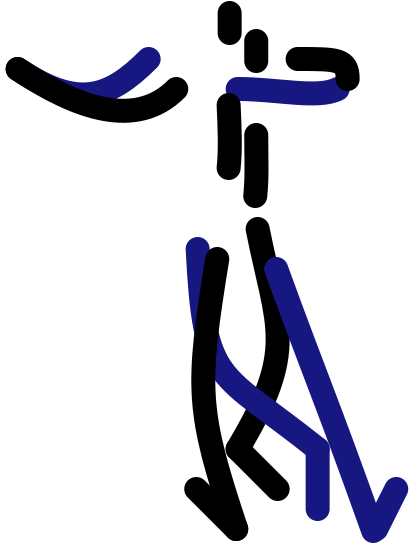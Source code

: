<?xml version="1.0" encoding="UTF-8"?>
<dia:diagram xmlns:dia="http://www.lysator.liu.se/~alla/dia/">
  <dia:layer name="old" visible="false" connectable="false">
    <dia:object type="Standard - BezierLine" version="0" id="O0">
      <dia:attribute name="obj_pos">
        <dia:point val="152.5,12"/>
      </dia:attribute>
      <dia:attribute name="obj_bb">
        <dia:rectangle val="151.9,11.241;156.759,12.822"/>
      </dia:attribute>
      <dia:attribute name="bez_points">
        <dia:point val="152.5,12"/>
        <dia:point val="153.5,12"/>
        <dia:point val="154.5,12.5"/>
        <dia:point val="156,12"/>
      </dia:attribute>
      <dia:attribute name="corner_types">
        <dia:enum val="0"/>
        <dia:enum val="0"/>
      </dia:attribute>
      <dia:attribute name="line_color">
        <dia:color val="#171782ff"/>
      </dia:attribute>
      <dia:attribute name="line_width">
        <dia:real val="1.2"/>
      </dia:attribute>
      <dia:attribute name="line_caps">
        <dia:enum val="1"/>
      </dia:attribute>
    </dia:object>
    <dia:object type="Standard - BezierLine" version="0" id="O1">
      <dia:attribute name="obj_pos">
        <dia:point val="154,11"/>
      </dia:attribute>
      <dia:attribute name="obj_bb">
        <dia:rectangle val="153.195,10.195;157.1,11.822"/>
      </dia:attribute>
      <dia:attribute name="bez_points">
        <dia:point val="154,11"/>
        <dia:point val="155,11.5"/>
        <dia:point val="155,11"/>
        <dia:point val="156.5,11"/>
      </dia:attribute>
      <dia:attribute name="corner_types">
        <dia:enum val="0"/>
        <dia:enum val="0"/>
      </dia:attribute>
      <dia:attribute name="line_width">
        <dia:real val="1.2"/>
      </dia:attribute>
      <dia:attribute name="line_caps">
        <dia:enum val="1"/>
      </dia:attribute>
    </dia:object>
    <dia:group>
      <dia:attribute name="meta">
        <dia:composite type="dict"/>
      </dia:attribute>
      <dia:attribute name="matrix"/>
      <dia:object type="stickman3d - head-gray" version="1" id="O2">
        <dia:attribute name="obj_pos">
          <dia:point val="148,3"/>
        </dia:attribute>
        <dia:attribute name="obj_bb">
          <dia:rectangle val="147.9,2.9;152.216,9.1"/>
        </dia:attribute>
        <dia:attribute name="meta">
          <dia:composite type="dict"/>
        </dia:attribute>
        <dia:attribute name="elem_corner">
          <dia:point val="148,3"/>
        </dia:attribute>
        <dia:attribute name="elem_width">
          <dia:real val="4.116"/>
        </dia:attribute>
        <dia:attribute name="elem_height">
          <dia:real val="6.0"/>
        </dia:attribute>
        <dia:attribute name="line_width">
          <dia:real val="0.1"/>
        </dia:attribute>
        <dia:attribute name="line_colour">
          <dia:color val="#000000ff"/>
        </dia:attribute>
        <dia:attribute name="fill_colour">
          <dia:color val="#ffffffff"/>
        </dia:attribute>
        <dia:attribute name="show_background">
          <dia:boolean val="true"/>
        </dia:attribute>
        <dia:attribute name="line_style">
          <dia:enum val="0"/>
          <dia:real val="1"/>
        </dia:attribute>
        <dia:attribute name="flip_horizontal">
          <dia:boolean val="false"/>
        </dia:attribute>
        <dia:attribute name="flip_vertical">
          <dia:boolean val="false"/>
        </dia:attribute>
        <dia:attribute name="subscale">
          <dia:real val="1"/>
        </dia:attribute>
      </dia:object>
      <dia:group>
        <dia:attribute name="meta">
          <dia:composite type="dict"/>
        </dia:attribute>
        <dia:attribute name="matrix"/>
        <dia:object type="Standard - BezierLine" version="0" id="O3">
          <dia:attribute name="obj_pos">
            <dia:point val="152,19"/>
          </dia:attribute>
          <dia:attribute name="obj_bb">
            <dia:rectangle val="151.31,18.309;154.69,31.691"/>
          </dia:attribute>
          <dia:attribute name="bez_points">
            <dia:point val="152,19"/>
            <dia:point val="153,25"/>
            <dia:point val="153,25"/>
            <dia:point val="154,31"/>
          </dia:attribute>
          <dia:attribute name="corner_types">
            <dia:enum val="0"/>
            <dia:enum val="0"/>
          </dia:attribute>
          <dia:attribute name="line_width">
            <dia:real val="1.2"/>
          </dia:attribute>
          <dia:attribute name="line_caps">
            <dia:enum val="1"/>
          </dia:attribute>
        </dia:object>
        <dia:object type="Standard - Line" version="0" id="O4">
          <dia:attribute name="obj_pos">
            <dia:point val="154,31"/>
          </dia:attribute>
          <dia:attribute name="obj_bb">
            <dia:rectangle val="153.151,30.151;156.849,33.849"/>
          </dia:attribute>
          <dia:attribute name="conn_endpoints">
            <dia:point val="154,31"/>
            <dia:point val="156,33"/>
          </dia:attribute>
          <dia:attribute name="numcp">
            <dia:int val="1"/>
          </dia:attribute>
          <dia:attribute name="line_width">
            <dia:real val="1.2"/>
          </dia:attribute>
          <dia:attribute name="line_caps">
            <dia:enum val="1"/>
          </dia:attribute>
        </dia:object>
      </dia:group>
      <dia:group>
        <dia:attribute name="meta">
          <dia:composite type="dict"/>
        </dia:attribute>
        <dia:attribute name="matrix"/>
        <dia:object type="Standard - BezierLine" version="0" id="O5">
          <dia:attribute name="obj_pos">
            <dia:point val="148,18"/>
          </dia:attribute>
          <dia:attribute name="obj_bb">
            <dia:rectangle val="147.4,17.4;150.805,31.305"/>
          </dia:attribute>
          <dia:attribute name="bez_points">
            <dia:point val="148,18"/>
            <dia:point val="148,24.5"/>
            <dia:point val="148,26.5"/>
            <dia:point val="150,30.5"/>
          </dia:attribute>
          <dia:attribute name="corner_types">
            <dia:enum val="0"/>
            <dia:enum val="0"/>
          </dia:attribute>
          <dia:attribute name="line_color">
            <dia:color val="#171782ff"/>
          </dia:attribute>
          <dia:attribute name="line_width">
            <dia:real val="1.2"/>
          </dia:attribute>
          <dia:attribute name="line_caps">
            <dia:enum val="1"/>
          </dia:attribute>
        </dia:object>
        <dia:object type="Standard - Line" version="0" id="O6">
          <dia:attribute name="obj_pos">
            <dia:point val="150,30.5"/>
          </dia:attribute>
          <dia:attribute name="obj_bb">
            <dia:rectangle val="149.4,29.9;150.6,34.1"/>
          </dia:attribute>
          <dia:attribute name="conn_endpoints">
            <dia:point val="150,30.5"/>
            <dia:point val="150,33.5"/>
          </dia:attribute>
          <dia:attribute name="numcp">
            <dia:int val="1"/>
          </dia:attribute>
          <dia:attribute name="line_color">
            <dia:color val="#171782ff"/>
          </dia:attribute>
          <dia:attribute name="line_width">
            <dia:real val="1.2"/>
          </dia:attribute>
          <dia:attribute name="line_caps">
            <dia:enum val="1"/>
          </dia:attribute>
        </dia:object>
      </dia:group>
      <dia:group>
        <dia:attribute name="meta">
          <dia:composite type="dict"/>
        </dia:attribute>
        <dia:attribute name="matrix"/>
        <dia:object type="stickman3d - pelvis-gray-060" version="1" id="O7">
          <dia:attribute name="obj_pos">
            <dia:point val="146.5,16"/>
          </dia:attribute>
          <dia:attribute name="obj_bb">
            <dia:rectangle val="146.396,15.898;153.206,20.515"/>
          </dia:attribute>
          <dia:attribute name="meta">
            <dia:composite type="dict"/>
          </dia:attribute>
          <dia:attribute name="elem_corner">
            <dia:point val="146.5,16"/>
          </dia:attribute>
          <dia:attribute name="elem_width">
            <dia:real val="6.6"/>
          </dia:attribute>
          <dia:attribute name="elem_height">
            <dia:real val="4.4"/>
          </dia:attribute>
          <dia:attribute name="line_width">
            <dia:real val="0.1"/>
          </dia:attribute>
          <dia:attribute name="line_colour">
            <dia:color val="#000000ff"/>
          </dia:attribute>
          <dia:attribute name="fill_colour">
            <dia:color val="#ffffffff"/>
          </dia:attribute>
          <dia:attribute name="show_background">
            <dia:boolean val="true"/>
          </dia:attribute>
          <dia:attribute name="line_style">
            <dia:enum val="0"/>
            <dia:real val="1"/>
          </dia:attribute>
          <dia:attribute name="flip_horizontal">
            <dia:boolean val="false"/>
          </dia:attribute>
          <dia:attribute name="flip_vertical">
            <dia:boolean val="false"/>
          </dia:attribute>
          <dia:attribute name="subscale">
            <dia:real val="1"/>
          </dia:attribute>
        </dia:object>
        <dia:object type="Standard - Line" version="0" id="O8">
          <dia:attribute name="obj_pos">
            <dia:point val="150,15"/>
          </dia:attribute>
          <dia:attribute name="obj_bb">
            <dia:rectangle val="149.4,14.4;150.6,16.6"/>
          </dia:attribute>
          <dia:attribute name="conn_endpoints">
            <dia:point val="150,15"/>
            <dia:point val="150,16"/>
          </dia:attribute>
          <dia:attribute name="numcp">
            <dia:int val="1"/>
          </dia:attribute>
          <dia:attribute name="line_width">
            <dia:real val="1.2"/>
          </dia:attribute>
          <dia:attribute name="line_caps">
            <dia:enum val="1"/>
          </dia:attribute>
        </dia:object>
        <dia:object type="stickman3d - torax-gray-060" version="1" id="O9">
          <dia:attribute name="obj_pos">
            <dia:point val="145.5,10"/>
          </dia:attribute>
          <dia:attribute name="obj_bb">
            <dia:rectangle val="144.998,9.9;154.718,15.604"/>
          </dia:attribute>
          <dia:attribute name="meta">
            <dia:composite type="dict"/>
          </dia:attribute>
          <dia:attribute name="elem_corner">
            <dia:point val="145.5,10"/>
          </dia:attribute>
          <dia:attribute name="elem_width">
            <dia:real val="8.358"/>
          </dia:attribute>
          <dia:attribute name="elem_height">
            <dia:real val="5.3"/>
          </dia:attribute>
          <dia:attribute name="line_width">
            <dia:real val="0.1"/>
          </dia:attribute>
          <dia:attribute name="line_colour">
            <dia:color val="#000000ff"/>
          </dia:attribute>
          <dia:attribute name="fill_colour">
            <dia:color val="#ffffffff"/>
          </dia:attribute>
          <dia:attribute name="show_background">
            <dia:boolean val="true"/>
          </dia:attribute>
          <dia:attribute name="line_style">
            <dia:enum val="0"/>
            <dia:real val="1"/>
          </dia:attribute>
          <dia:attribute name="flip_horizontal">
            <dia:boolean val="false"/>
          </dia:attribute>
          <dia:attribute name="flip_vertical">
            <dia:boolean val="false"/>
          </dia:attribute>
          <dia:attribute name="subscale">
            <dia:real val="1"/>
          </dia:attribute>
        </dia:object>
      </dia:group>
    </dia:group>
    <dia:object type="stickman3d - head-white" version="1" id="O10">
      <dia:attribute name="obj_pos">
        <dia:point val="150.5,4"/>
      </dia:attribute>
      <dia:attribute name="obj_bb">
        <dia:rectangle val="150.4,3.9;154.716,10.1"/>
      </dia:attribute>
      <dia:attribute name="meta">
        <dia:composite type="dict"/>
      </dia:attribute>
      <dia:attribute name="elem_corner">
        <dia:point val="150.5,4"/>
      </dia:attribute>
      <dia:attribute name="elem_width">
        <dia:real val="4.116"/>
      </dia:attribute>
      <dia:attribute name="elem_height">
        <dia:real val="6.0"/>
      </dia:attribute>
      <dia:attribute name="line_width">
        <dia:real val="0.1"/>
      </dia:attribute>
      <dia:attribute name="line_colour">
        <dia:color val="#000000ff"/>
      </dia:attribute>
      <dia:attribute name="fill_colour">
        <dia:color val="#ffffffff"/>
      </dia:attribute>
      <dia:attribute name="show_background">
        <dia:boolean val="true"/>
      </dia:attribute>
      <dia:attribute name="line_style">
        <dia:enum val="0"/>
        <dia:real val="1"/>
      </dia:attribute>
      <dia:attribute name="flip_horizontal">
        <dia:boolean val="false"/>
      </dia:attribute>
      <dia:attribute name="flip_vertical">
        <dia:boolean val="false"/>
      </dia:attribute>
      <dia:attribute name="subscale">
        <dia:real val="1"/>
      </dia:attribute>
    </dia:object>
    <dia:object type="Standard - BezierLine" version="0" id="O11">
      <dia:attribute name="obj_pos">
        <dia:point val="150.6,20.8"/>
      </dia:attribute>
      <dia:attribute name="obj_bb">
        <dia:rectangle val="149.48,20.104;154.328,34.828"/>
      </dia:attribute>
      <dia:attribute name="bez_points">
        <dia:point val="150.6,20.8"/>
        <dia:point val="149.5,27"/>
        <dia:point val="150,28.5"/>
        <dia:point val="153.5,34"/>
      </dia:attribute>
      <dia:attribute name="corner_types">
        <dia:enum val="0"/>
        <dia:enum val="0"/>
      </dia:attribute>
      <dia:attribute name="line_width">
        <dia:real val="1.2"/>
      </dia:attribute>
      <dia:attribute name="line_caps">
        <dia:enum val="1"/>
      </dia:attribute>
    </dia:object>
    <dia:object type="Standard - Line" version="0" id="O12">
      <dia:attribute name="obj_pos">
        <dia:point val="151,32.5"/>
      </dia:attribute>
      <dia:attribute name="obj_bb">
        <dia:rectangle val="150.177,31.677;154.323,34.823"/>
      </dia:attribute>
      <dia:attribute name="conn_endpoints">
        <dia:point val="151,32.5"/>
        <dia:point val="153.5,34"/>
      </dia:attribute>
      <dia:attribute name="numcp">
        <dia:int val="1"/>
      </dia:attribute>
      <dia:attribute name="line_width">
        <dia:real val="1.2"/>
      </dia:attribute>
      <dia:attribute name="line_caps">
        <dia:enum val="1"/>
      </dia:attribute>
    </dia:object>
    <dia:object type="Standard - BezierLine" version="0" id="O13">
      <dia:attribute name="obj_pos">
        <dia:point val="154,20.5"/>
      </dia:attribute>
      <dia:attribute name="obj_bb">
        <dia:rectangle val="153.231,19.731;159.616,34.367"/>
      </dia:attribute>
      <dia:attribute name="bez_points">
        <dia:point val="154,20.5"/>
        <dia:point val="156,26"/>
        <dia:point val="156.5,27"/>
        <dia:point val="158.85,33.6"/>
      </dia:attribute>
      <dia:attribute name="corner_types">
        <dia:enum val="0"/>
        <dia:enum val="0"/>
      </dia:attribute>
      <dia:attribute name="line_color">
        <dia:color val="#171782ff"/>
      </dia:attribute>
      <dia:attribute name="line_width">
        <dia:real val="1.2"/>
      </dia:attribute>
      <dia:attribute name="line_caps">
        <dia:enum val="1"/>
      </dia:attribute>
    </dia:object>
    <dia:object type="Standard - Line" version="0" id="O14">
      <dia:attribute name="obj_pos">
        <dia:point val="157.5,31.5"/>
      </dia:attribute>
      <dia:attribute name="obj_bb">
        <dia:rectangle val="156.672,30.672;159.728,34.528"/>
      </dia:attribute>
      <dia:attribute name="conn_endpoints">
        <dia:point val="157.5,31.5"/>
        <dia:point val="158.9,33.7"/>
      </dia:attribute>
      <dia:attribute name="numcp">
        <dia:int val="1"/>
      </dia:attribute>
      <dia:attribute name="line_color">
        <dia:color val="#171782ff"/>
      </dia:attribute>
      <dia:attribute name="line_width">
        <dia:real val="1.2"/>
      </dia:attribute>
      <dia:attribute name="line_caps">
        <dia:enum val="1"/>
      </dia:attribute>
    </dia:object>
    <dia:group>
      <dia:attribute name="meta">
        <dia:composite type="dict"/>
      </dia:attribute>
      <dia:attribute name="matrix"/>
      <dia:object type="stickman3d - pelvis-white-060" version="1" id="O15">
        <dia:attribute name="obj_pos">
          <dia:point val="149,17"/>
        </dia:attribute>
        <dia:attribute name="obj_bb">
          <dia:rectangle val="148.896,16.898;155.706,21.515"/>
        </dia:attribute>
        <dia:attribute name="meta">
          <dia:composite type="dict"/>
        </dia:attribute>
        <dia:attribute name="elem_corner">
          <dia:point val="149,17"/>
        </dia:attribute>
        <dia:attribute name="elem_width">
          <dia:real val="6.6"/>
        </dia:attribute>
        <dia:attribute name="elem_height">
          <dia:real val="4.4"/>
        </dia:attribute>
        <dia:attribute name="line_width">
          <dia:real val="0.1"/>
        </dia:attribute>
        <dia:attribute name="line_colour">
          <dia:color val="#000000ff"/>
        </dia:attribute>
        <dia:attribute name="fill_colour">
          <dia:color val="#ffffffff"/>
        </dia:attribute>
        <dia:attribute name="show_background">
          <dia:boolean val="true"/>
        </dia:attribute>
        <dia:attribute name="line_style">
          <dia:enum val="0"/>
          <dia:real val="1"/>
        </dia:attribute>
        <dia:attribute name="flip_horizontal">
          <dia:boolean val="false"/>
        </dia:attribute>
        <dia:attribute name="flip_vertical">
          <dia:boolean val="false"/>
        </dia:attribute>
        <dia:attribute name="subscale">
          <dia:real val="1"/>
        </dia:attribute>
      </dia:object>
      <dia:object type="Standard - Line" version="0" id="O16">
        <dia:attribute name="obj_pos">
          <dia:point val="152.5,16"/>
        </dia:attribute>
        <dia:attribute name="obj_bb">
          <dia:rectangle val="151.9,15.4;153.1,17.6"/>
        </dia:attribute>
        <dia:attribute name="conn_endpoints">
          <dia:point val="152.5,16"/>
          <dia:point val="152.5,17"/>
        </dia:attribute>
        <dia:attribute name="numcp">
          <dia:int val="1"/>
        </dia:attribute>
        <dia:attribute name="line_width">
          <dia:real val="1.2"/>
        </dia:attribute>
        <dia:attribute name="line_caps">
          <dia:enum val="1"/>
        </dia:attribute>
      </dia:object>
      <dia:object type="stickman3d - torax-white-060" version="1" id="O17">
        <dia:attribute name="obj_pos">
          <dia:point val="148,11"/>
        </dia:attribute>
        <dia:attribute name="obj_bb">
          <dia:rectangle val="147.498,10.9;157.218,16.604"/>
        </dia:attribute>
        <dia:attribute name="meta">
          <dia:composite type="dict"/>
        </dia:attribute>
        <dia:attribute name="elem_corner">
          <dia:point val="148,11"/>
        </dia:attribute>
        <dia:attribute name="elem_width">
          <dia:real val="8.358"/>
        </dia:attribute>
        <dia:attribute name="elem_height">
          <dia:real val="5.3"/>
        </dia:attribute>
        <dia:attribute name="line_width">
          <dia:real val="0.1"/>
        </dia:attribute>
        <dia:attribute name="line_colour">
          <dia:color val="#000000ff"/>
        </dia:attribute>
        <dia:attribute name="fill_colour">
          <dia:color val="#ffffffff"/>
        </dia:attribute>
        <dia:attribute name="show_background">
          <dia:boolean val="true"/>
        </dia:attribute>
        <dia:attribute name="line_style">
          <dia:enum val="0"/>
          <dia:real val="1"/>
        </dia:attribute>
        <dia:attribute name="flip_horizontal">
          <dia:boolean val="false"/>
        </dia:attribute>
        <dia:attribute name="flip_vertical">
          <dia:boolean val="false"/>
        </dia:attribute>
        <dia:attribute name="subscale">
          <dia:real val="1"/>
        </dia:attribute>
      </dia:object>
    </dia:group>
    <dia:object type="Standard - BezierLine" version="0" id="O18">
      <dia:attribute name="obj_pos">
        <dia:point val="140,12"/>
      </dia:attribute>
      <dia:attribute name="obj_bb">
        <dia:rectangle val="139.168,10.152;146.349,13.69"/>
      </dia:attribute>
      <dia:attribute name="bez_points">
        <dia:point val="140,12"/>
        <dia:point val="143,14"/>
        <dia:point val="143.5,13"/>
        <dia:point val="145.5,11"/>
      </dia:attribute>
      <dia:attribute name="corner_types">
        <dia:enum val="0"/>
        <dia:enum val="0"/>
      </dia:attribute>
      <dia:attribute name="line_color">
        <dia:color val="#171782ff"/>
      </dia:attribute>
      <dia:attribute name="line_width">
        <dia:real val="1.2"/>
      </dia:attribute>
      <dia:attribute name="line_caps">
        <dia:enum val="1"/>
      </dia:attribute>
    </dia:object>
    <dia:object type="Standard - BezierLine" version="0" id="O19">
      <dia:attribute name="obj_pos">
        <dia:point val="140,12"/>
      </dia:attribute>
      <dia:attribute name="obj_bb">
        <dia:rectangle val="139.168,11.152;148.849,14.1"/>
      </dia:attribute>
      <dia:attribute name="bez_points">
        <dia:point val="140,12"/>
        <dia:point val="143,14"/>
        <dia:point val="146,14"/>
        <dia:point val="148,12"/>
      </dia:attribute>
      <dia:attribute name="corner_types">
        <dia:enum val="0"/>
        <dia:enum val="0"/>
      </dia:attribute>
      <dia:attribute name="line_width">
        <dia:real val="1.2"/>
      </dia:attribute>
      <dia:attribute name="line_caps">
        <dia:enum val="1"/>
      </dia:attribute>
    </dia:object>
  </dia:layer>
  <dia:layer name="fundo" visible="false" connectable="false">
    <dia:object type="Standard - Line" version="0" id="O20">
      <dia:attribute name="obj_pos">
        <dia:point val="132,13"/>
      </dia:attribute>
      <dia:attribute name="obj_bb">
        <dia:rectangle val="131.929,12.929;161.071,42.071"/>
      </dia:attribute>
      <dia:attribute name="conn_endpoints">
        <dia:point val="132,13"/>
        <dia:point val="161,42"/>
      </dia:attribute>
      <dia:attribute name="numcp">
        <dia:int val="1"/>
      </dia:attribute>
      <dia:attribute name="end_arrow">
        <dia:enum val="22"/>
      </dia:attribute>
      <dia:attribute name="end_arrow_length">
        <dia:real val="0.5"/>
      </dia:attribute>
      <dia:attribute name="end_arrow_width">
        <dia:real val="0.5"/>
      </dia:attribute>
    </dia:object>
    <dia:object type="Standard - Line" version="0" id="O21">
      <dia:attribute name="obj_pos">
        <dia:point val="129.5,34.5"/>
      </dia:attribute>
      <dia:attribute name="obj_bb">
        <dia:rectangle val="129.447,32.177;167.553,34.553"/>
      </dia:attribute>
      <dia:attribute name="conn_endpoints">
        <dia:point val="129.5,34.5"/>
        <dia:point val="167.5,32.5"/>
      </dia:attribute>
      <dia:attribute name="numcp">
        <dia:int val="1"/>
      </dia:attribute>
      <dia:attribute name="end_arrow">
        <dia:enum val="22"/>
      </dia:attribute>
      <dia:attribute name="end_arrow_length">
        <dia:real val="0.5"/>
      </dia:attribute>
      <dia:attribute name="end_arrow_width">
        <dia:real val="0.5"/>
      </dia:attribute>
    </dia:object>
    <dia:object type="Standard - Line" version="0" id="O22">
      <dia:attribute name="obj_pos">
        <dia:point val="137,12"/>
      </dia:attribute>
      <dia:attribute name="obj_bb">
        <dia:rectangle val="136.929,11.929;166.071,41.071"/>
      </dia:attribute>
      <dia:attribute name="conn_endpoints">
        <dia:point val="137,12"/>
        <dia:point val="166,41"/>
      </dia:attribute>
      <dia:attribute name="numcp">
        <dia:int val="1"/>
      </dia:attribute>
      <dia:attribute name="end_arrow">
        <dia:enum val="22"/>
      </dia:attribute>
      <dia:attribute name="end_arrow_length">
        <dia:real val="0.5"/>
      </dia:attribute>
      <dia:attribute name="end_arrow_width">
        <dia:real val="0.5"/>
      </dia:attribute>
    </dia:object>
    <dia:object type="Standard - Line" version="0" id="O23">
      <dia:attribute name="obj_pos">
        <dia:point val="152.5,-1"/>
      </dia:attribute>
      <dia:attribute name="obj_bb">
        <dia:rectangle val="152.138,-1.05;152.862,40.05"/>
      </dia:attribute>
      <dia:attribute name="conn_endpoints">
        <dia:point val="152.5,-1"/>
        <dia:point val="152.5,40"/>
      </dia:attribute>
      <dia:attribute name="numcp">
        <dia:int val="1"/>
      </dia:attribute>
      <dia:attribute name="end_arrow">
        <dia:enum val="22"/>
      </dia:attribute>
      <dia:attribute name="end_arrow_length">
        <dia:real val="0.5"/>
      </dia:attribute>
      <dia:attribute name="end_arrow_width">
        <dia:real val="0.5"/>
      </dia:attribute>
    </dia:object>
    <dia:object type="Standard - Line" version="0" id="O24">
      <dia:attribute name="obj_pos">
        <dia:point val="185,7"/>
      </dia:attribute>
      <dia:attribute name="obj_bb">
        <dia:rectangle val="182.34,6.944;185.056,24.556"/>
      </dia:attribute>
      <dia:attribute name="conn_endpoints">
        <dia:point val="185,7"/>
        <dia:point val="182.6,24.5"/>
      </dia:attribute>
      <dia:attribute name="numcp">
        <dia:int val="1"/>
      </dia:attribute>
      <dia:attribute name="line_color">
        <dia:color val="#ff0000ff"/>
      </dia:attribute>
      <dia:attribute name="end_arrow">
        <dia:enum val="22"/>
      </dia:attribute>
      <dia:attribute name="end_arrow_length">
        <dia:real val="0.5"/>
      </dia:attribute>
      <dia:attribute name="end_arrow_width">
        <dia:real val="0.5"/>
      </dia:attribute>
    </dia:object>
    <dia:object type="Standard - Line" version="0" id="O25">
      <dia:attribute name="obj_pos">
        <dia:point val="183.5,-3"/>
      </dia:attribute>
      <dia:attribute name="obj_bb">
        <dia:rectangle val="182.691,-3.25;184.309,38.25"/>
      </dia:attribute>
      <dia:attribute name="conn_endpoints">
        <dia:point val="183.5,-3"/>
        <dia:point val="183.5,38"/>
      </dia:attribute>
      <dia:attribute name="numcp">
        <dia:int val="1"/>
      </dia:attribute>
      <dia:attribute name="line_color">
        <dia:color val="#ff0000ff"/>
      </dia:attribute>
      <dia:attribute name="line_width">
        <dia:real val="0.5"/>
      </dia:attribute>
      <dia:attribute name="end_arrow">
        <dia:enum val="22"/>
      </dia:attribute>
      <dia:attribute name="end_arrow_length">
        <dia:real val="0.5"/>
      </dia:attribute>
      <dia:attribute name="end_arrow_width">
        <dia:real val="0.5"/>
      </dia:attribute>
    </dia:object>
    <dia:object type="Standard - Line" version="0" id="O26">
      <dia:attribute name="obj_pos">
        <dia:point val="186,-3"/>
      </dia:attribute>
      <dia:attribute name="obj_bb">
        <dia:rectangle val="185.191,-3.25;186.809,38.25"/>
      </dia:attribute>
      <dia:attribute name="conn_endpoints">
        <dia:point val="186,-3"/>
        <dia:point val="186,38"/>
      </dia:attribute>
      <dia:attribute name="numcp">
        <dia:int val="1"/>
      </dia:attribute>
      <dia:attribute name="line_color">
        <dia:color val="#ff0000ff"/>
      </dia:attribute>
      <dia:attribute name="line_width">
        <dia:real val="0.5"/>
      </dia:attribute>
      <dia:attribute name="end_arrow">
        <dia:enum val="22"/>
      </dia:attribute>
      <dia:attribute name="end_arrow_length">
        <dia:real val="0.5"/>
      </dia:attribute>
      <dia:attribute name="end_arrow_width">
        <dia:real val="0.5"/>
      </dia:attribute>
    </dia:object>
  </dia:layer>
  <dia:layer name="atras" visible="true" connectable="true" active="true">
    <dia:object type="Standard - BezierLine" version="0" id="O27">
      <dia:attribute name="obj_pos">
        <dia:point val="185,20"/>
      </dia:attribute>
      <dia:attribute name="obj_bb">
        <dia:rectangle val="183.177,19.294;186.6,31.823"/>
      </dia:attribute>
      <dia:attribute name="bez_points">
        <dia:point val="185,20"/>
        <dia:point val="186,25"/>
        <dia:point val="187,26"/>
        <dia:point val="184,31"/>
      </dia:attribute>
      <dia:attribute name="corner_types">
        <dia:enum val="0"/>
        <dia:enum val="0"/>
      </dia:attribute>
      <dia:attribute name="line_width">
        <dia:real val="1.2"/>
      </dia:attribute>
      <dia:attribute name="line_caps">
        <dia:enum val="1"/>
      </dia:attribute>
    </dia:object>
    <dia:object type="stickman3d - pelvis-gray-090" version="1" id="O28">
      <dia:attribute name="obj_pos">
        <dia:point val="180.159,17"/>
      </dia:attribute>
      <dia:attribute name="obj_bb">
        <dia:rectangle val="179.805,16.898;186.817,21.623"/>
      </dia:attribute>
      <dia:attribute name="meta">
        <dia:composite type="dict"/>
      </dia:attribute>
      <dia:attribute name="elem_corner">
        <dia:point val="180.159,17"/>
      </dia:attribute>
      <dia:attribute name="elem_width">
        <dia:real val="6.4"/>
      </dia:attribute>
      <dia:attribute name="elem_height">
        <dia:real val="4.5"/>
      </dia:attribute>
      <dia:attribute name="line_width">
        <dia:real val="0.1"/>
      </dia:attribute>
      <dia:attribute name="line_colour">
        <dia:color val="#000000ff"/>
      </dia:attribute>
      <dia:attribute name="fill_colour">
        <dia:color val="#ffffffff"/>
      </dia:attribute>
      <dia:attribute name="show_background">
        <dia:boolean val="true"/>
      </dia:attribute>
      <dia:attribute name="line_style">
        <dia:enum val="0"/>
        <dia:real val="1"/>
      </dia:attribute>
      <dia:attribute name="flip_horizontal">
        <dia:boolean val="false"/>
      </dia:attribute>
      <dia:attribute name="flip_vertical">
        <dia:boolean val="false"/>
      </dia:attribute>
      <dia:attribute name="subscale">
        <dia:real val="1"/>
      </dia:attribute>
    </dia:object>
    <dia:object type="Standard - BezierLine" version="0" id="O29">
      <dia:attribute name="obj_pos">
        <dia:point val="184,13"/>
      </dia:attribute>
      <dia:attribute name="obj_bb">
        <dia:rectangle val="183.4,12.195;189.805,13.822"/>
      </dia:attribute>
      <dia:attribute name="bez_points">
        <dia:point val="184,13"/>
        <dia:point val="186,13"/>
        <dia:point val="188,13.5"/>
        <dia:point val="189,13"/>
      </dia:attribute>
      <dia:attribute name="corner_types">
        <dia:enum val="0"/>
        <dia:enum val="0"/>
      </dia:attribute>
      <dia:attribute name="line_color">
        <dia:color val="#171782ff"/>
      </dia:attribute>
      <dia:attribute name="line_width">
        <dia:real val="1.2"/>
      </dia:attribute>
      <dia:attribute name="line_caps">
        <dia:enum val="1"/>
      </dia:attribute>
    </dia:object>
    <dia:object type="Standard - BezierLine" version="0" id="O30">
      <dia:attribute name="obj_pos">
        <dia:point val="187,11.5"/>
      </dia:attribute>
      <dia:attribute name="obj_bb">
        <dia:rectangle val="186.4,10.9;190.1,13.1"/>
      </dia:attribute>
      <dia:attribute name="bez_points">
        <dia:point val="187,11.5"/>
        <dia:point val="189,11.5"/>
        <dia:point val="189.5,11.5"/>
        <dia:point val="189.5,12.5"/>
      </dia:attribute>
      <dia:attribute name="corner_types">
        <dia:enum val="0"/>
        <dia:enum val="0"/>
      </dia:attribute>
      <dia:attribute name="line_width">
        <dia:real val="1.2"/>
      </dia:attribute>
      <dia:attribute name="line_caps">
        <dia:enum val="1"/>
      </dia:attribute>
    </dia:object>
    <dia:object type="Standard - BezierLine" version="0" id="O31">
      <dia:attribute name="obj_pos">
        <dia:point val="182,21"/>
      </dia:attribute>
      <dia:attribute name="obj_bb">
        <dia:rectangle val="181.37,20.37;188.843,31.843"/>
      </dia:attribute>
      <dia:attribute name="bez_points">
        <dia:point val="182,21"/>
        <dia:point val="182.35,27.9"/>
        <dia:point val="183,27"/>
        <dia:point val="188,31"/>
      </dia:attribute>
      <dia:attribute name="corner_types">
        <dia:enum val="0"/>
        <dia:enum val="0"/>
      </dia:attribute>
      <dia:attribute name="line_color">
        <dia:color val="#171782ff"/>
      </dia:attribute>
      <dia:attribute name="line_width">
        <dia:real val="1.2"/>
      </dia:attribute>
      <dia:attribute name="line_caps">
        <dia:enum val="1"/>
      </dia:attribute>
    </dia:object>
    <dia:object type="Standard - BezierLine" version="0" id="O32">
      <dia:attribute name="obj_pos">
        <dia:point val="173,12"/>
      </dia:attribute>
      <dia:attribute name="obj_bb">
        <dia:rectangle val="172.168,10.652;180.399,13.873"/>
      </dia:attribute>
      <dia:attribute name="bez_points">
        <dia:point val="173,12"/>
        <dia:point val="176,14"/>
        <dia:point val="177.55,13.5"/>
        <dia:point val="179.55,11.5"/>
      </dia:attribute>
      <dia:attribute name="corner_types">
        <dia:enum val="0"/>
        <dia:enum val="0"/>
      </dia:attribute>
      <dia:attribute name="line_color">
        <dia:color val="#171782ff"/>
      </dia:attribute>
      <dia:attribute name="line_width">
        <dia:real val="1.2"/>
      </dia:attribute>
      <dia:attribute name="line_caps">
        <dia:enum val="1"/>
      </dia:attribute>
    </dia:object>
    <dia:object type="Standard - BezierLine" version="0" id="O33">
      <dia:attribute name="obj_pos">
        <dia:point val="183.55,13.8"/>
      </dia:attribute>
      <dia:attribute name="obj_bb">
        <dia:rectangle val="182.893,13.175;184.208,17.607"/>
      </dia:attribute>
      <dia:attribute name="bez_points">
        <dia:point val="183.55,13.8"/>
        <dia:point val="183.6,15"/>
        <dia:point val="183.65,15.95"/>
        <dia:point val="183.55,16.95"/>
      </dia:attribute>
      <dia:attribute name="corner_types">
        <dia:enum val="0"/>
        <dia:enum val="0"/>
      </dia:attribute>
      <dia:attribute name="line_width">
        <dia:real val="1.2"/>
      </dia:attribute>
      <dia:attribute name="line_caps">
        <dia:enum val="1"/>
      </dia:attribute>
    </dia:object>
    <dia:object type="stickman3dfront - front-torax-gray-00" version="1" id="O34">
      <dia:attribute name="obj_pos">
        <dia:point val="179.55,10.5"/>
      </dia:attribute>
      <dia:attribute name="obj_bb">
        <dia:rectangle val="179.309,10.4;187.791,15.7"/>
      </dia:attribute>
      <dia:attribute name="meta">
        <dia:composite type="dict"/>
      </dia:attribute>
      <dia:attribute name="elem_corner">
        <dia:point val="179.55,10.5"/>
      </dia:attribute>
      <dia:attribute name="elem_width">
        <dia:real val="8.0"/>
      </dia:attribute>
      <dia:attribute name="elem_height">
        <dia:real val="5.1"/>
      </dia:attribute>
      <dia:attribute name="line_width">
        <dia:real val="0.1"/>
      </dia:attribute>
      <dia:attribute name="line_colour">
        <dia:color val="#000000ff"/>
      </dia:attribute>
      <dia:attribute name="fill_colour">
        <dia:color val="#ffffffff"/>
      </dia:attribute>
      <dia:attribute name="show_background">
        <dia:boolean val="true"/>
      </dia:attribute>
      <dia:attribute name="line_style">
        <dia:enum val="0"/>
        <dia:real val="1"/>
      </dia:attribute>
      <dia:attribute name="flip_horizontal">
        <dia:boolean val="false"/>
      </dia:attribute>
      <dia:attribute name="flip_vertical">
        <dia:boolean val="false"/>
      </dia:attribute>
      <dia:attribute name="subscale">
        <dia:real val="1"/>
      </dia:attribute>
    </dia:object>
    <dia:object type="Standard - Line" version="0" id="O35">
      <dia:attribute name="obj_pos">
        <dia:point val="188,31"/>
      </dia:attribute>
      <dia:attribute name="obj_bb">
        <dia:rectangle val="187.4,30.4;188.6,34.6"/>
      </dia:attribute>
      <dia:attribute name="conn_endpoints">
        <dia:point val="188,31"/>
        <dia:point val="188,34"/>
      </dia:attribute>
      <dia:attribute name="numcp">
        <dia:int val="1"/>
      </dia:attribute>
      <dia:attribute name="line_color">
        <dia:color val="#171782ff"/>
      </dia:attribute>
      <dia:attribute name="line_width">
        <dia:real val="1.2"/>
      </dia:attribute>
      <dia:attribute name="line_caps">
        <dia:enum val="1"/>
      </dia:attribute>
    </dia:object>
    <dia:object type="Standard - Line" version="0" id="O36">
      <dia:attribute name="obj_pos">
        <dia:point val="184,31"/>
      </dia:attribute>
      <dia:attribute name="obj_bb">
        <dia:rectangle val="183.151,30.151;186.849,33.849"/>
      </dia:attribute>
      <dia:attribute name="conn_endpoints">
        <dia:point val="184,31"/>
        <dia:point val="186,33"/>
      </dia:attribute>
      <dia:attribute name="numcp">
        <dia:int val="1"/>
      </dia:attribute>
      <dia:attribute name="line_width">
        <dia:real val="1.2"/>
      </dia:attribute>
      <dia:attribute name="line_caps">
        <dia:enum val="1"/>
      </dia:attribute>
    </dia:object>
    <dia:object type="Standard - Line" version="0" id="O37">
      <dia:attribute name="obj_pos">
        <dia:point val="183.6,9.2"/>
      </dia:attribute>
      <dia:attribute name="obj_bb">
        <dia:rectangle val="183,8.6;184.2,10.8"/>
      </dia:attribute>
      <dia:attribute name="conn_endpoints">
        <dia:point val="183.6,9.2"/>
        <dia:point val="183.6,10.2"/>
      </dia:attribute>
      <dia:attribute name="numcp">
        <dia:int val="1"/>
      </dia:attribute>
      <dia:attribute name="line_width">
        <dia:real val="1.2"/>
      </dia:attribute>
      <dia:attribute name="line_caps">
        <dia:enum val="1"/>
      </dia:attribute>
    </dia:object>
    <dia:object type="stickman3dfront - front-head-gray" version="1" id="O38">
      <dia:attribute name="obj_pos">
        <dia:point val="181.55,3.5"/>
      </dia:attribute>
      <dia:attribute name="obj_bb">
        <dia:rectangle val="181.45,3.4;185.766,9.6"/>
      </dia:attribute>
      <dia:attribute name="meta">
        <dia:composite type="dict"/>
      </dia:attribute>
      <dia:attribute name="elem_corner">
        <dia:point val="181.55,3.5"/>
      </dia:attribute>
      <dia:attribute name="elem_width">
        <dia:real val="4.116"/>
      </dia:attribute>
      <dia:attribute name="elem_height">
        <dia:real val="6.0"/>
      </dia:attribute>
      <dia:attribute name="line_width">
        <dia:real val="0.1"/>
      </dia:attribute>
      <dia:attribute name="line_colour">
        <dia:color val="#000000ff"/>
      </dia:attribute>
      <dia:attribute name="fill_colour">
        <dia:color val="#ffffffff"/>
      </dia:attribute>
      <dia:attribute name="show_background">
        <dia:boolean val="true"/>
      </dia:attribute>
      <dia:attribute name="line_style">
        <dia:enum val="0"/>
        <dia:real val="1"/>
      </dia:attribute>
      <dia:attribute name="flip_horizontal">
        <dia:boolean val="false"/>
      </dia:attribute>
      <dia:attribute name="flip_vertical">
        <dia:boolean val="false"/>
      </dia:attribute>
      <dia:attribute name="subscale">
        <dia:real val="1"/>
      </dia:attribute>
    </dia:object>
  </dia:layer>
  <dia:layer name="frente" visible="true" connectable="true">
    <dia:object type="Standard - BezierLine" version="0" id="O39">
      <dia:attribute name="obj_pos">
        <dia:point val="173,12"/>
      </dia:attribute>
      <dia:attribute name="obj_bb">
        <dia:rectangle val="172.168,11.168;181.778,14.69"/>
      </dia:attribute>
      <dia:attribute name="bez_points">
        <dia:point val="173,12"/>
        <dia:point val="176,14"/>
        <dia:point val="178.93,15"/>
        <dia:point val="180.93,13"/>
      </dia:attribute>
      <dia:attribute name="corner_types">
        <dia:enum val="0"/>
        <dia:enum val="0"/>
      </dia:attribute>
      <dia:attribute name="line_width">
        <dia:real val="1.2"/>
      </dia:attribute>
      <dia:attribute name="line_caps">
        <dia:enum val="1"/>
      </dia:attribute>
    </dia:object>
    <dia:object type="Standard - BezierLine" version="0" id="O40">
      <dia:attribute name="obj_pos">
        <dia:point val="182.98,21.5"/>
      </dia:attribute>
      <dia:attribute name="obj_bb">
        <dia:rectangle val="181.683,20.812;184.689,35.759"/>
      </dia:attribute>
      <dia:attribute name="bez_points">
        <dia:point val="182.98,21.5"/>
        <dia:point val="181.93,28"/>
        <dia:point val="181.93,29"/>
        <dia:point val="183.93,35"/>
      </dia:attribute>
      <dia:attribute name="corner_types">
        <dia:enum val="0"/>
        <dia:enum val="0"/>
      </dia:attribute>
      <dia:attribute name="line_width">
        <dia:real val="1.2"/>
      </dia:attribute>
      <dia:attribute name="line_caps">
        <dia:enum val="1"/>
      </dia:attribute>
      <dia:connections>
        <dia:connection handle="0" to="O42" connection="8"/>
      </dia:connections>
    </dia:object>
    <dia:object type="Standard - BezierLine" version="0" id="O41">
      <dia:attribute name="obj_pos">
        <dia:point val="185.93,22"/>
      </dia:attribute>
      <dia:attribute name="obj_bb">
        <dia:rectangle val="185.161,21.231;191.546,35.867"/>
      </dia:attribute>
      <dia:attribute name="bez_points">
        <dia:point val="185.93,22"/>
        <dia:point val="187.93,27.5"/>
        <dia:point val="188.43,28.5"/>
        <dia:point val="190.78,35.1"/>
      </dia:attribute>
      <dia:attribute name="corner_types">
        <dia:enum val="0"/>
        <dia:enum val="0"/>
      </dia:attribute>
      <dia:attribute name="line_color">
        <dia:color val="#171782ff"/>
      </dia:attribute>
      <dia:attribute name="line_width">
        <dia:real val="1.2"/>
      </dia:attribute>
      <dia:attribute name="line_caps">
        <dia:enum val="1"/>
      </dia:attribute>
    </dia:object>
    <dia:object type="stickman3dfront - front-pelvis-white-08" version="1" id="O42">
      <dia:attribute name="obj_pos">
        <dia:point val="181.53,18"/>
      </dia:attribute>
      <dia:attribute name="obj_bb">
        <dia:rectangle val="181.415,17.89;187.868,22.714"/>
      </dia:attribute>
      <dia:attribute name="meta">
        <dia:composite type="dict"/>
      </dia:attribute>
      <dia:attribute name="elem_corner">
        <dia:point val="181.53,18"/>
      </dia:attribute>
      <dia:attribute name="elem_width">
        <dia:real val="6.2"/>
      </dia:attribute>
      <dia:attribute name="elem_height">
        <dia:real val="4.6"/>
      </dia:attribute>
      <dia:attribute name="line_width">
        <dia:real val="0.1"/>
      </dia:attribute>
      <dia:attribute name="line_colour">
        <dia:color val="#000000ff"/>
      </dia:attribute>
      <dia:attribute name="fill_colour">
        <dia:color val="#ffffffff"/>
      </dia:attribute>
      <dia:attribute name="show_background">
        <dia:boolean val="true"/>
      </dia:attribute>
      <dia:attribute name="line_style">
        <dia:enum val="0"/>
        <dia:real val="1"/>
      </dia:attribute>
      <dia:attribute name="flip_horizontal">
        <dia:boolean val="false"/>
      </dia:attribute>
      <dia:attribute name="flip_vertical">
        <dia:boolean val="false"/>
      </dia:attribute>
      <dia:attribute name="subscale">
        <dia:real val="1"/>
      </dia:attribute>
    </dia:object>
    <dia:object type="Standard - BezierLine" version="0" id="O43">
      <dia:attribute name="obj_pos">
        <dia:point val="184.93,15.3"/>
      </dia:attribute>
      <dia:attribute name="obj_bb">
        <dia:rectangle val="184.223,14.7;185.542,19.007"/>
      </dia:attribute>
      <dia:attribute name="bez_points">
        <dia:point val="184.93,15.3"/>
        <dia:point val="184.93,16.6"/>
        <dia:point val="184.98,17.35"/>
        <dia:point val="184.88,18.35"/>
      </dia:attribute>
      <dia:attribute name="corner_types">
        <dia:enum val="0"/>
        <dia:enum val="0"/>
      </dia:attribute>
      <dia:attribute name="line_width">
        <dia:real val="1.2"/>
      </dia:attribute>
      <dia:attribute name="line_caps">
        <dia:enum val="1"/>
      </dia:attribute>
      <dia:connections>
        <dia:connection handle="3" to="O42" connection="11"/>
      </dia:connections>
    </dia:object>
    <dia:object type="stickman3dfront - front-torax-white-00" version="1" id="O44">
      <dia:attribute name="obj_pos">
        <dia:point val="180.93,12"/>
      </dia:attribute>
      <dia:attribute name="obj_bb">
        <dia:rectangle val="180.688,11.9;189.171,17.2"/>
      </dia:attribute>
      <dia:attribute name="meta">
        <dia:composite type="dict"/>
      </dia:attribute>
      <dia:attribute name="elem_corner">
        <dia:point val="180.93,12"/>
      </dia:attribute>
      <dia:attribute name="elem_width">
        <dia:real val="8"/>
      </dia:attribute>
      <dia:attribute name="elem_height">
        <dia:real val="5.1"/>
      </dia:attribute>
      <dia:attribute name="line_width">
        <dia:real val="0.1"/>
      </dia:attribute>
      <dia:attribute name="line_colour">
        <dia:color val="#000000ff"/>
      </dia:attribute>
      <dia:attribute name="fill_colour">
        <dia:color val="#ffffffff"/>
      </dia:attribute>
      <dia:attribute name="show_background">
        <dia:boolean val="true"/>
      </dia:attribute>
      <dia:attribute name="line_style">
        <dia:enum val="0"/>
        <dia:real val="1"/>
      </dia:attribute>
      <dia:attribute name="flip_horizontal">
        <dia:boolean val="false"/>
      </dia:attribute>
      <dia:attribute name="flip_vertical">
        <dia:boolean val="false"/>
      </dia:attribute>
      <dia:attribute name="subscale">
        <dia:real val="1"/>
      </dia:attribute>
    </dia:object>
    <dia:object type="Standard - Line" version="0" id="O45">
      <dia:attribute name="obj_pos">
        <dia:point val="181.93,33"/>
      </dia:attribute>
      <dia:attribute name="obj_bb">
        <dia:rectangle val="181.081,32.151;184.778,35.849"/>
      </dia:attribute>
      <dia:attribute name="conn_endpoints">
        <dia:point val="181.93,33"/>
        <dia:point val="183.93,35"/>
      </dia:attribute>
      <dia:attribute name="numcp">
        <dia:int val="1"/>
      </dia:attribute>
      <dia:attribute name="line_width">
        <dia:real val="1.2"/>
      </dia:attribute>
      <dia:attribute name="line_caps">
        <dia:enum val="1"/>
      </dia:attribute>
    </dia:object>
    <dia:object type="Standard - Line" version="0" id="O46">
      <dia:attribute name="obj_pos">
        <dia:point val="191.93,33"/>
      </dia:attribute>
      <dia:attribute name="obj_bb">
        <dia:rectangle val="190.125,32.195;192.735,35.805"/>
      </dia:attribute>
      <dia:attribute name="conn_endpoints">
        <dia:point val="191.93,33"/>
        <dia:point val="190.93,35"/>
      </dia:attribute>
      <dia:attribute name="numcp">
        <dia:int val="1"/>
      </dia:attribute>
      <dia:attribute name="line_color">
        <dia:color val="#171782ff"/>
      </dia:attribute>
      <dia:attribute name="line_width">
        <dia:real val="1.2"/>
      </dia:attribute>
      <dia:attribute name="line_caps">
        <dia:enum val="1"/>
      </dia:attribute>
    </dia:object>
    <dia:object type="Standard - Line" version="0" id="O47">
      <dia:attribute name="obj_pos">
        <dia:point val="184.93,10.6"/>
      </dia:attribute>
      <dia:attribute name="obj_bb">
        <dia:rectangle val="184.33,10;185.53,12.2"/>
      </dia:attribute>
      <dia:attribute name="conn_endpoints">
        <dia:point val="184.93,10.6"/>
        <dia:point val="184.93,11.6"/>
      </dia:attribute>
      <dia:attribute name="numcp">
        <dia:int val="1"/>
      </dia:attribute>
      <dia:attribute name="line_width">
        <dia:real val="1.2"/>
      </dia:attribute>
      <dia:attribute name="line_caps">
        <dia:enum val="1"/>
      </dia:attribute>
    </dia:object>
    <dia:object type="stickman3dfront - front-head-white" version="1" id="O48">
      <dia:attribute name="obj_pos">
        <dia:point val="182.93,5"/>
      </dia:attribute>
      <dia:attribute name="obj_bb">
        <dia:rectangle val="182.83,4.9;187.146,11.1"/>
      </dia:attribute>
      <dia:attribute name="meta">
        <dia:composite type="dict"/>
      </dia:attribute>
      <dia:attribute name="elem_corner">
        <dia:point val="182.93,5"/>
      </dia:attribute>
      <dia:attribute name="elem_width">
        <dia:real val="4.116"/>
      </dia:attribute>
      <dia:attribute name="elem_height">
        <dia:real val="6.0"/>
      </dia:attribute>
      <dia:attribute name="line_width">
        <dia:real val="0.1"/>
      </dia:attribute>
      <dia:attribute name="line_colour">
        <dia:color val="#000000ff"/>
      </dia:attribute>
      <dia:attribute name="fill_colour">
        <dia:color val="#ffffffff"/>
      </dia:attribute>
      <dia:attribute name="show_background">
        <dia:boolean val="true"/>
      </dia:attribute>
      <dia:attribute name="line_style">
        <dia:enum val="0"/>
        <dia:real val="1"/>
      </dia:attribute>
      <dia:attribute name="flip_horizontal">
        <dia:boolean val="false"/>
      </dia:attribute>
      <dia:attribute name="flip_vertical">
        <dia:boolean val="false"/>
      </dia:attribute>
      <dia:attribute name="subscale">
        <dia:real val="1"/>
      </dia:attribute>
    </dia:object>
  </dia:layer>
</dia:diagram>
